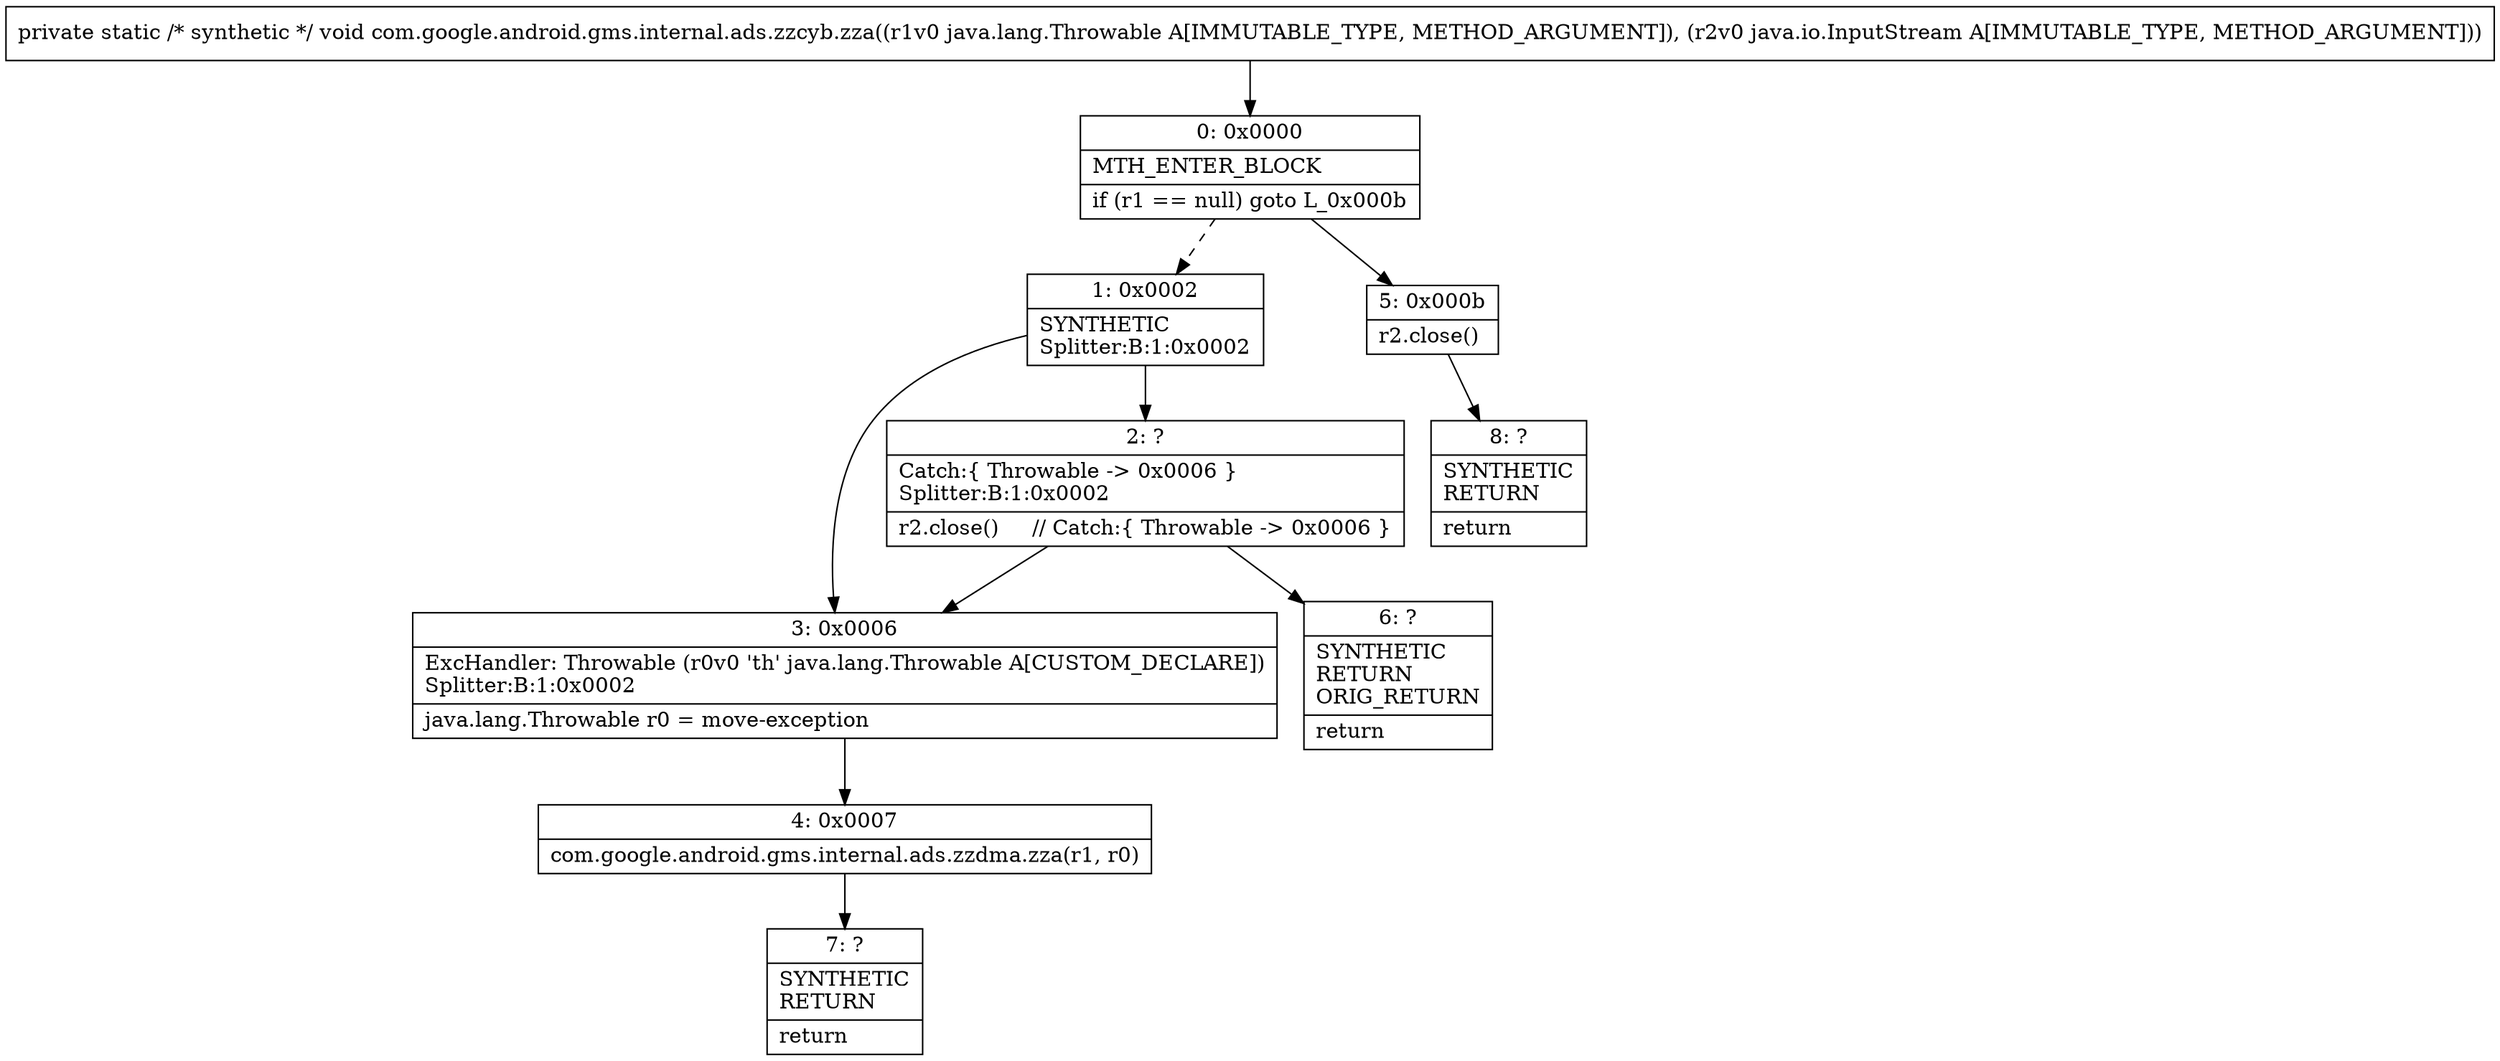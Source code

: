 digraph "CFG forcom.google.android.gms.internal.ads.zzcyb.zza(Ljava\/lang\/Throwable;Ljava\/io\/InputStream;)V" {
Node_0 [shape=record,label="{0\:\ 0x0000|MTH_ENTER_BLOCK\l|if (r1 == null) goto L_0x000b\l}"];
Node_1 [shape=record,label="{1\:\ 0x0002|SYNTHETIC\lSplitter:B:1:0x0002\l}"];
Node_2 [shape=record,label="{2\:\ ?|Catch:\{ Throwable \-\> 0x0006 \}\lSplitter:B:1:0x0002\l|r2.close()     \/\/ Catch:\{ Throwable \-\> 0x0006 \}\l}"];
Node_3 [shape=record,label="{3\:\ 0x0006|ExcHandler: Throwable (r0v0 'th' java.lang.Throwable A[CUSTOM_DECLARE])\lSplitter:B:1:0x0002\l|java.lang.Throwable r0 = move\-exception\l}"];
Node_4 [shape=record,label="{4\:\ 0x0007|com.google.android.gms.internal.ads.zzdma.zza(r1, r0)\l}"];
Node_5 [shape=record,label="{5\:\ 0x000b|r2.close()\l}"];
Node_6 [shape=record,label="{6\:\ ?|SYNTHETIC\lRETURN\lORIG_RETURN\l|return\l}"];
Node_7 [shape=record,label="{7\:\ ?|SYNTHETIC\lRETURN\l|return\l}"];
Node_8 [shape=record,label="{8\:\ ?|SYNTHETIC\lRETURN\l|return\l}"];
MethodNode[shape=record,label="{private static \/* synthetic *\/ void com.google.android.gms.internal.ads.zzcyb.zza((r1v0 java.lang.Throwable A[IMMUTABLE_TYPE, METHOD_ARGUMENT]), (r2v0 java.io.InputStream A[IMMUTABLE_TYPE, METHOD_ARGUMENT])) }"];
MethodNode -> Node_0;
Node_0 -> Node_1[style=dashed];
Node_0 -> Node_5;
Node_1 -> Node_2;
Node_1 -> Node_3;
Node_2 -> Node_3;
Node_2 -> Node_6;
Node_3 -> Node_4;
Node_4 -> Node_7;
Node_5 -> Node_8;
}

